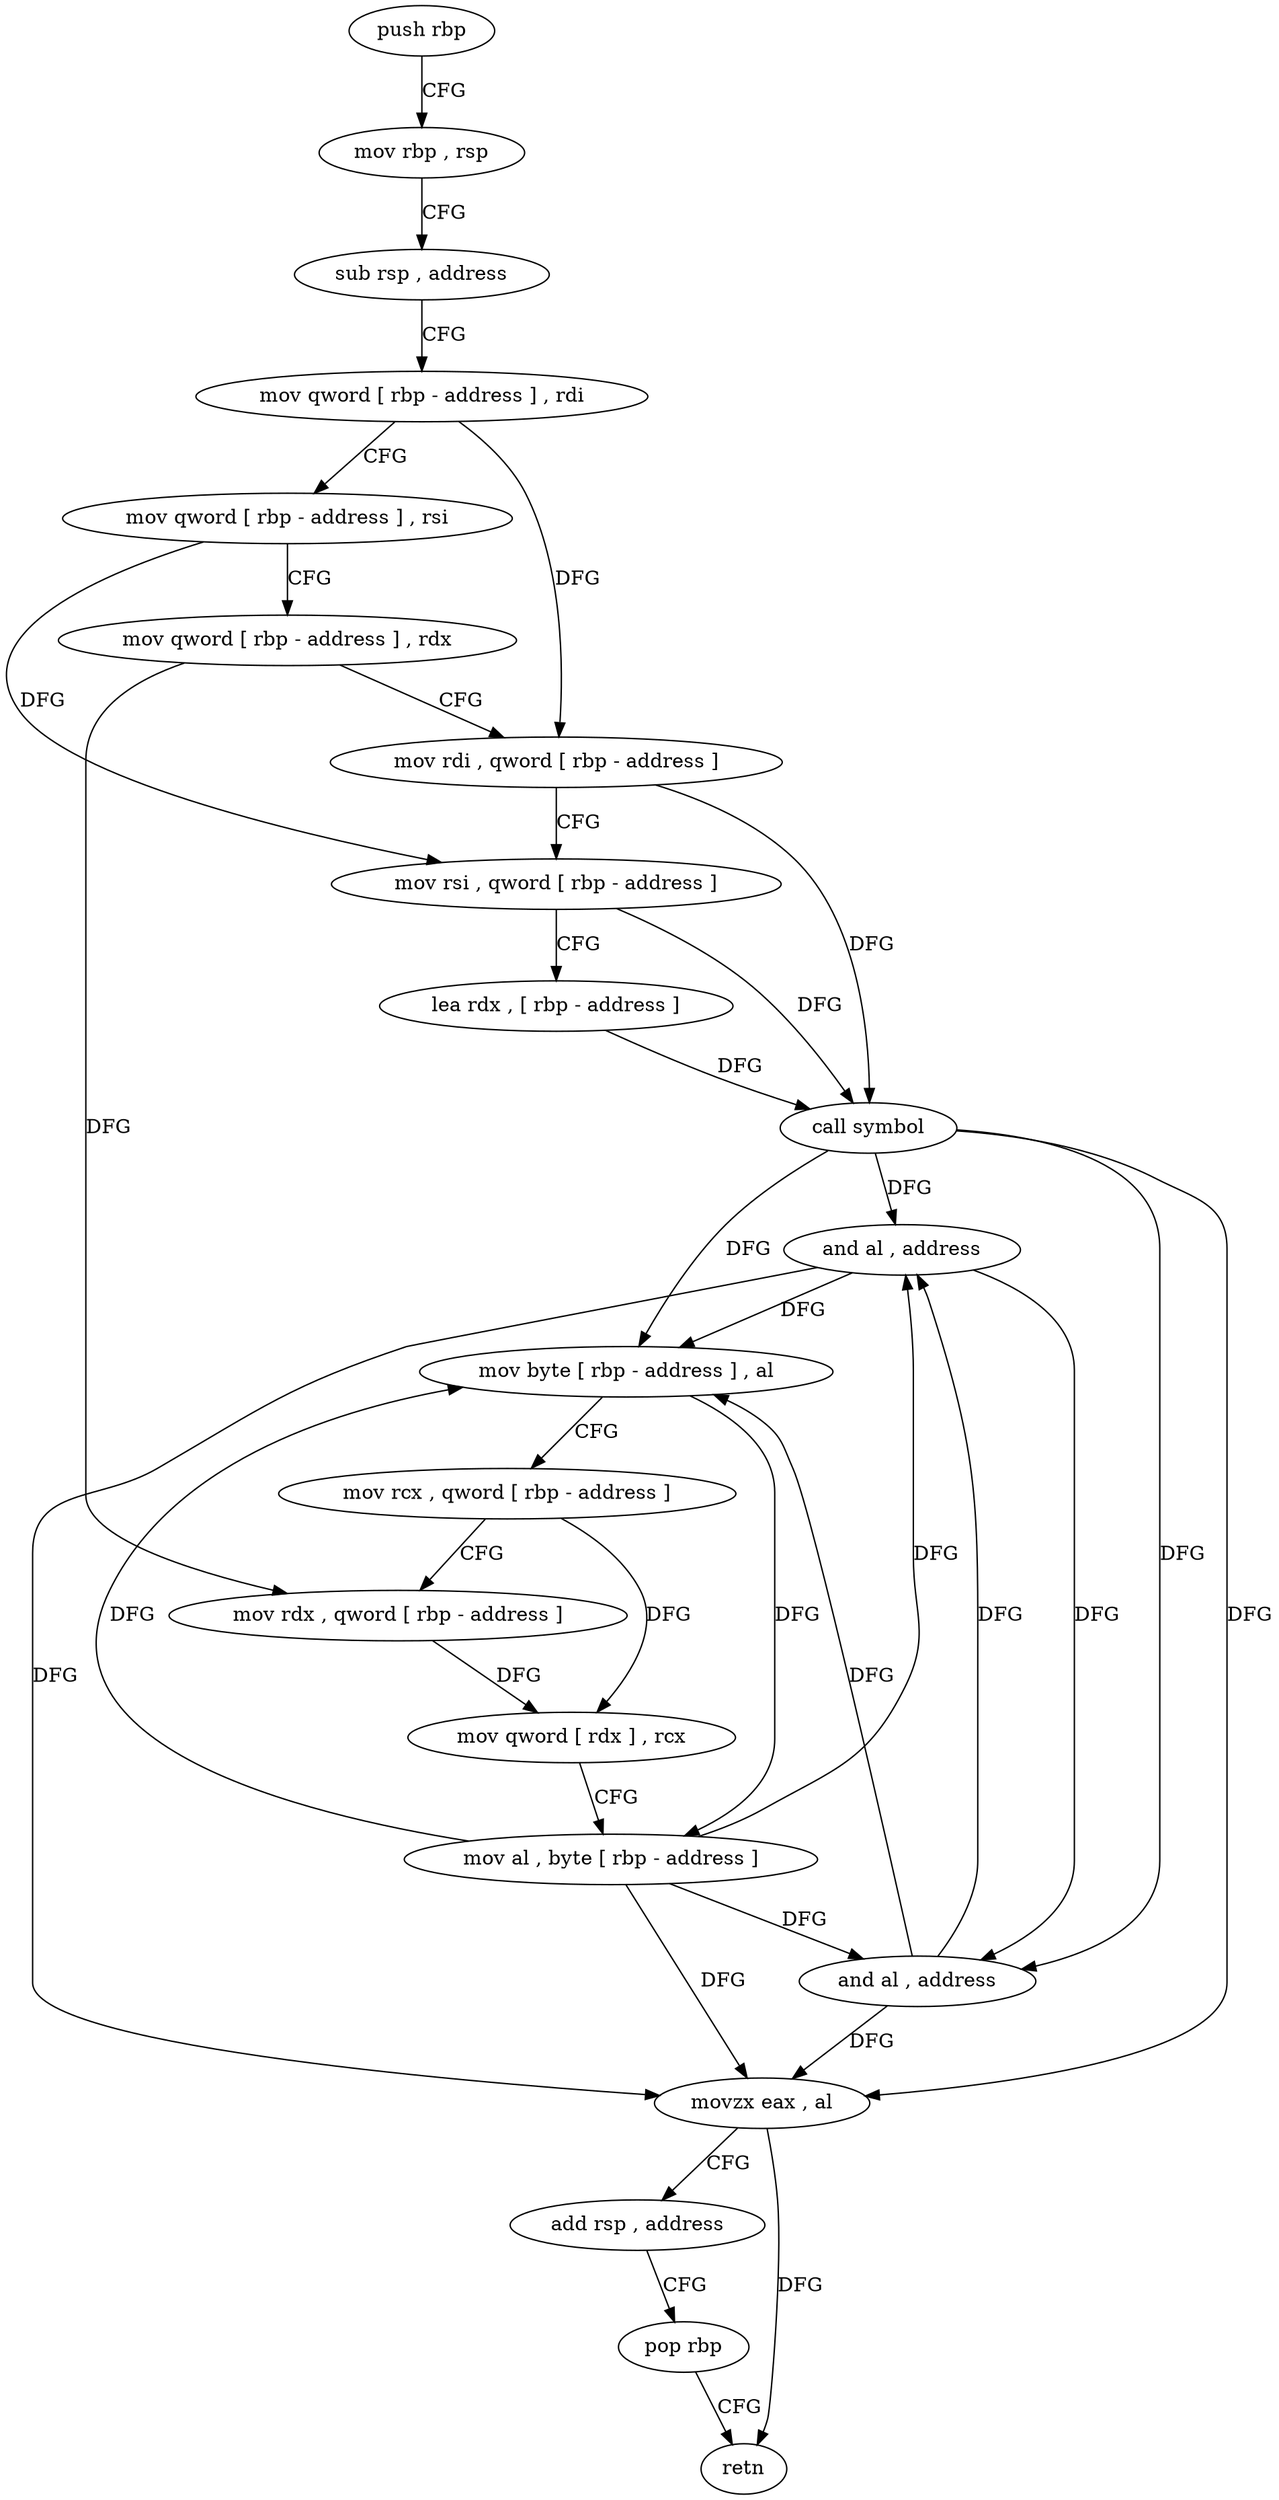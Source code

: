 digraph "func" {
"4280288" [label = "push rbp" ]
"4280289" [label = "mov rbp , rsp" ]
"4280292" [label = "sub rsp , address" ]
"4280296" [label = "mov qword [ rbp - address ] , rdi" ]
"4280300" [label = "mov qword [ rbp - address ] , rsi" ]
"4280304" [label = "mov qword [ rbp - address ] , rdx" ]
"4280308" [label = "mov rdi , qword [ rbp - address ]" ]
"4280312" [label = "mov rsi , qword [ rbp - address ]" ]
"4280316" [label = "lea rdx , [ rbp - address ]" ]
"4280320" [label = "call symbol" ]
"4280325" [label = "and al , address" ]
"4280327" [label = "mov byte [ rbp - address ] , al" ]
"4280330" [label = "mov rcx , qword [ rbp - address ]" ]
"4280334" [label = "mov rdx , qword [ rbp - address ]" ]
"4280338" [label = "mov qword [ rdx ] , rcx" ]
"4280341" [label = "mov al , byte [ rbp - address ]" ]
"4280344" [label = "and al , address" ]
"4280346" [label = "movzx eax , al" ]
"4280349" [label = "add rsp , address" ]
"4280353" [label = "pop rbp" ]
"4280354" [label = "retn" ]
"4280288" -> "4280289" [ label = "CFG" ]
"4280289" -> "4280292" [ label = "CFG" ]
"4280292" -> "4280296" [ label = "CFG" ]
"4280296" -> "4280300" [ label = "CFG" ]
"4280296" -> "4280308" [ label = "DFG" ]
"4280300" -> "4280304" [ label = "CFG" ]
"4280300" -> "4280312" [ label = "DFG" ]
"4280304" -> "4280308" [ label = "CFG" ]
"4280304" -> "4280334" [ label = "DFG" ]
"4280308" -> "4280312" [ label = "CFG" ]
"4280308" -> "4280320" [ label = "DFG" ]
"4280312" -> "4280316" [ label = "CFG" ]
"4280312" -> "4280320" [ label = "DFG" ]
"4280316" -> "4280320" [ label = "DFG" ]
"4280320" -> "4280325" [ label = "DFG" ]
"4280320" -> "4280327" [ label = "DFG" ]
"4280320" -> "4280344" [ label = "DFG" ]
"4280320" -> "4280346" [ label = "DFG" ]
"4280325" -> "4280327" [ label = "DFG" ]
"4280325" -> "4280344" [ label = "DFG" ]
"4280325" -> "4280346" [ label = "DFG" ]
"4280327" -> "4280330" [ label = "CFG" ]
"4280327" -> "4280341" [ label = "DFG" ]
"4280330" -> "4280334" [ label = "CFG" ]
"4280330" -> "4280338" [ label = "DFG" ]
"4280334" -> "4280338" [ label = "DFG" ]
"4280338" -> "4280341" [ label = "CFG" ]
"4280341" -> "4280344" [ label = "DFG" ]
"4280341" -> "4280325" [ label = "DFG" ]
"4280341" -> "4280327" [ label = "DFG" ]
"4280341" -> "4280346" [ label = "DFG" ]
"4280344" -> "4280346" [ label = "DFG" ]
"4280344" -> "4280325" [ label = "DFG" ]
"4280344" -> "4280327" [ label = "DFG" ]
"4280346" -> "4280349" [ label = "CFG" ]
"4280346" -> "4280354" [ label = "DFG" ]
"4280349" -> "4280353" [ label = "CFG" ]
"4280353" -> "4280354" [ label = "CFG" ]
}
